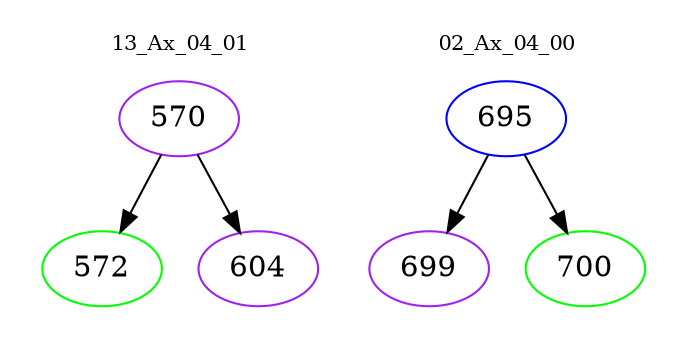 digraph{
subgraph cluster_0 {
color = white
label = "13_Ax_04_01";
fontsize=10;
T0_570 [label="570", color="purple"]
T0_570 -> T0_572 [color="black"]
T0_572 [label="572", color="green"]
T0_570 -> T0_604 [color="black"]
T0_604 [label="604", color="purple"]
}
subgraph cluster_1 {
color = white
label = "02_Ax_04_00";
fontsize=10;
T1_695 [label="695", color="blue"]
T1_695 -> T1_699 [color="black"]
T1_699 [label="699", color="purple"]
T1_695 -> T1_700 [color="black"]
T1_700 [label="700", color="green"]
}
}
